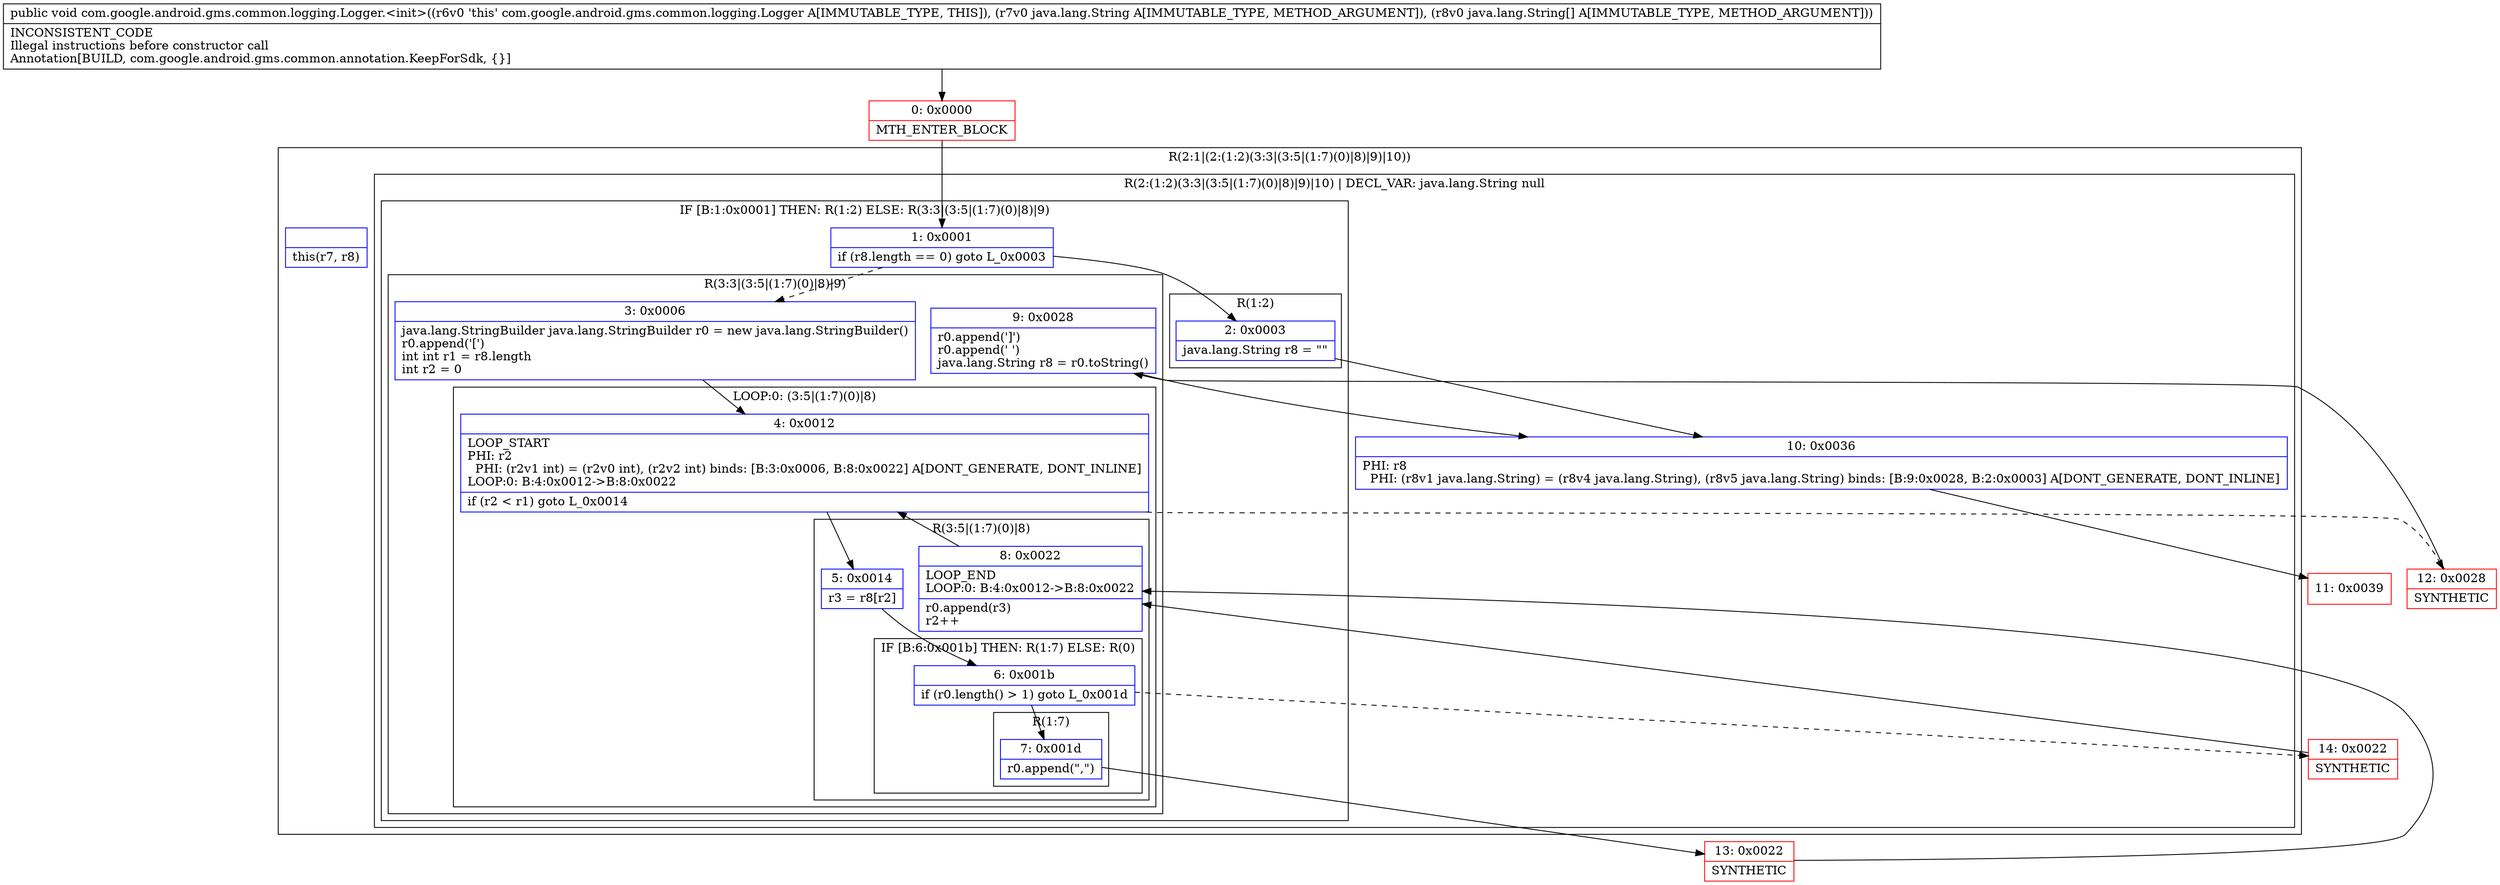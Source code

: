 digraph "CFG forcom.google.android.gms.common.logging.Logger.\<init\>(Ljava\/lang\/String;[Ljava\/lang\/String;)V" {
subgraph cluster_Region_1493243552 {
label = "R(2:1|(2:(1:2)(3:3|(3:5|(1:7)(0)|8)|9)|10))";
node [shape=record,color=blue];
Node_InsnContainer_2109696652 [shape=record,label="{|this(r7, r8)\l}"];
subgraph cluster_Region_1686004438 {
label = "R(2:(1:2)(3:3|(3:5|(1:7)(0)|8)|9)|10) | DECL_VAR: java.lang.String null\l";
node [shape=record,color=blue];
subgraph cluster_IfRegion_581136601 {
label = "IF [B:1:0x0001] THEN: R(1:2) ELSE: R(3:3|(3:5|(1:7)(0)|8)|9)";
node [shape=record,color=blue];
Node_1 [shape=record,label="{1\:\ 0x0001|if (r8.length == 0) goto L_0x0003\l}"];
subgraph cluster_Region_1330698192 {
label = "R(1:2)";
node [shape=record,color=blue];
Node_2 [shape=record,label="{2\:\ 0x0003|java.lang.String r8 = \"\"\l}"];
}
subgraph cluster_Region_1820671276 {
label = "R(3:3|(3:5|(1:7)(0)|8)|9)";
node [shape=record,color=blue];
Node_3 [shape=record,label="{3\:\ 0x0006|java.lang.StringBuilder java.lang.StringBuilder r0 = new java.lang.StringBuilder()\lr0.append('[')\lint int r1 = r8.length\lint r2 = 0\l}"];
subgraph cluster_LoopRegion_1942406715 {
label = "LOOP:0: (3:5|(1:7)(0)|8)";
node [shape=record,color=blue];
Node_4 [shape=record,label="{4\:\ 0x0012|LOOP_START\lPHI: r2 \l  PHI: (r2v1 int) = (r2v0 int), (r2v2 int) binds: [B:3:0x0006, B:8:0x0022] A[DONT_GENERATE, DONT_INLINE]\lLOOP:0: B:4:0x0012\-\>B:8:0x0022\l|if (r2 \< r1) goto L_0x0014\l}"];
subgraph cluster_Region_1177216914 {
label = "R(3:5|(1:7)(0)|8)";
node [shape=record,color=blue];
Node_5 [shape=record,label="{5\:\ 0x0014|r3 = r8[r2]\l}"];
subgraph cluster_IfRegion_640754352 {
label = "IF [B:6:0x001b] THEN: R(1:7) ELSE: R(0)";
node [shape=record,color=blue];
Node_6 [shape=record,label="{6\:\ 0x001b|if (r0.length() \> 1) goto L_0x001d\l}"];
subgraph cluster_Region_58967699 {
label = "R(1:7)";
node [shape=record,color=blue];
Node_7 [shape=record,label="{7\:\ 0x001d|r0.append(\",\")\l}"];
}
subgraph cluster_Region_1974151621 {
label = "R(0)";
node [shape=record,color=blue];
}
}
Node_8 [shape=record,label="{8\:\ 0x0022|LOOP_END\lLOOP:0: B:4:0x0012\-\>B:8:0x0022\l|r0.append(r3)\lr2++\l}"];
}
}
Node_9 [shape=record,label="{9\:\ 0x0028|r0.append(']')\lr0.append(' ')\ljava.lang.String r8 = r0.toString()\l}"];
}
}
Node_10 [shape=record,label="{10\:\ 0x0036|PHI: r8 \l  PHI: (r8v1 java.lang.String) = (r8v4 java.lang.String), (r8v5 java.lang.String) binds: [B:9:0x0028, B:2:0x0003] A[DONT_GENERATE, DONT_INLINE]\l}"];
}
}
Node_0 [shape=record,color=red,label="{0\:\ 0x0000|MTH_ENTER_BLOCK\l}"];
Node_11 [shape=record,color=red,label="{11\:\ 0x0039}"];
Node_12 [shape=record,color=red,label="{12\:\ 0x0028|SYNTHETIC\l}"];
Node_13 [shape=record,color=red,label="{13\:\ 0x0022|SYNTHETIC\l}"];
Node_14 [shape=record,color=red,label="{14\:\ 0x0022|SYNTHETIC\l}"];
MethodNode[shape=record,label="{public void com.google.android.gms.common.logging.Logger.\<init\>((r6v0 'this' com.google.android.gms.common.logging.Logger A[IMMUTABLE_TYPE, THIS]), (r7v0 java.lang.String A[IMMUTABLE_TYPE, METHOD_ARGUMENT]), (r8v0 java.lang.String[] A[IMMUTABLE_TYPE, METHOD_ARGUMENT]))  | INCONSISTENT_CODE\lIllegal instructions before constructor call\lAnnotation[BUILD, com.google.android.gms.common.annotation.KeepForSdk, \{\}]\l}"];
MethodNode -> Node_0;
Node_1 -> Node_2;
Node_1 -> Node_3[style=dashed];
Node_2 -> Node_10;
Node_3 -> Node_4;
Node_4 -> Node_5;
Node_4 -> Node_12[style=dashed];
Node_5 -> Node_6;
Node_6 -> Node_7;
Node_6 -> Node_14[style=dashed];
Node_7 -> Node_13;
Node_8 -> Node_4;
Node_9 -> Node_10;
Node_10 -> Node_11;
Node_0 -> Node_1;
Node_12 -> Node_9;
Node_13 -> Node_8;
Node_14 -> Node_8;
}

